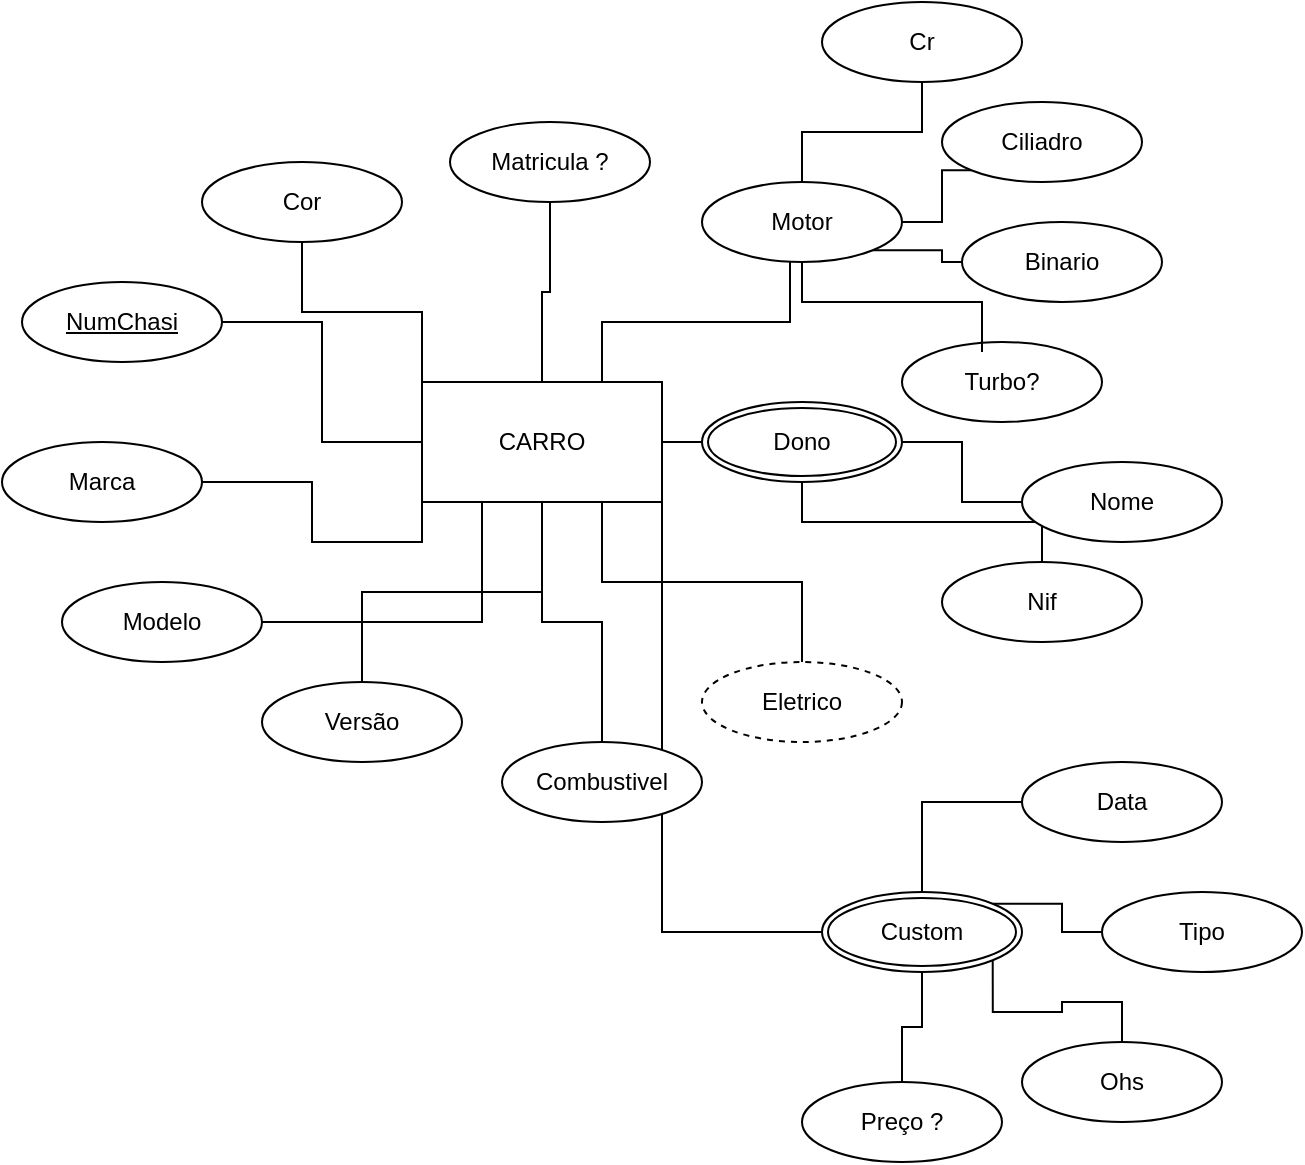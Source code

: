 <mxfile version="28.2.3">
  <diagram name="Página-1" id="65NTWa9vTixoHvyJLuyp">
    <mxGraphModel dx="1186" dy="703" grid="1" gridSize="10" guides="1" tooltips="1" connect="1" arrows="1" fold="1" page="1" pageScale="1" pageWidth="827" pageHeight="1169" math="0" shadow="0">
      <root>
        <mxCell id="0" />
        <mxCell id="1" parent="0" />
        <mxCell id="eFnnyTnAi2UESfnipSbR-25" style="edgeStyle=orthogonalEdgeStyle;rounded=0;orthogonalLoop=1;jettySize=auto;html=1;exitX=0.5;exitY=1;exitDx=0;exitDy=0;endArrow=none;endFill=0;entryX=0.5;entryY=0;entryDx=0;entryDy=0;" edge="1" parent="1" source="f5XwSbRwI6OQG_wg5vea-1" target="eFnnyTnAi2UESfnipSbR-8">
          <mxGeometry relative="1" as="geometry">
            <mxPoint x="420" y="460" as="targetPoint" />
          </mxGeometry>
        </mxCell>
        <mxCell id="eFnnyTnAi2UESfnipSbR-29" style="edgeStyle=orthogonalEdgeStyle;rounded=0;orthogonalLoop=1;jettySize=auto;html=1;exitX=0.75;exitY=1;exitDx=0;exitDy=0;entryX=0.5;entryY=0;entryDx=0;entryDy=0;endArrow=none;endFill=0;" edge="1" parent="1" source="f5XwSbRwI6OQG_wg5vea-1" target="eFnnyTnAi2UESfnipSbR-9">
          <mxGeometry relative="1" as="geometry" />
        </mxCell>
        <mxCell id="eFnnyTnAi2UESfnipSbR-30" style="edgeStyle=orthogonalEdgeStyle;rounded=0;orthogonalLoop=1;jettySize=auto;html=1;exitX=0.25;exitY=1;exitDx=0;exitDy=0;entryX=1;entryY=0.5;entryDx=0;entryDy=0;endArrow=none;endFill=0;" edge="1" parent="1" source="f5XwSbRwI6OQG_wg5vea-1" target="eFnnyTnAi2UESfnipSbR-5">
          <mxGeometry relative="1" as="geometry" />
        </mxCell>
        <mxCell id="eFnnyTnAi2UESfnipSbR-31" style="edgeStyle=orthogonalEdgeStyle;rounded=0;orthogonalLoop=1;jettySize=auto;html=1;exitX=0;exitY=1;exitDx=0;exitDy=0;entryX=1;entryY=0.5;entryDx=0;entryDy=0;endArrow=none;endFill=0;" edge="1" parent="1" source="f5XwSbRwI6OQG_wg5vea-1" target="eFnnyTnAi2UESfnipSbR-4">
          <mxGeometry relative="1" as="geometry" />
        </mxCell>
        <mxCell id="eFnnyTnAi2UESfnipSbR-32" style="edgeStyle=orthogonalEdgeStyle;rounded=0;orthogonalLoop=1;jettySize=auto;html=1;exitX=0;exitY=0.5;exitDx=0;exitDy=0;entryX=1;entryY=0.5;entryDx=0;entryDy=0;endArrow=none;endFill=0;" edge="1" parent="1" source="f5XwSbRwI6OQG_wg5vea-1" target="eFnnyTnAi2UESfnipSbR-3">
          <mxGeometry relative="1" as="geometry" />
        </mxCell>
        <mxCell id="eFnnyTnAi2UESfnipSbR-33" style="edgeStyle=orthogonalEdgeStyle;rounded=0;orthogonalLoop=1;jettySize=auto;html=1;exitX=0;exitY=0;exitDx=0;exitDy=0;entryX=0.5;entryY=1;entryDx=0;entryDy=0;endArrow=none;endFill=0;" edge="1" parent="1" source="f5XwSbRwI6OQG_wg5vea-1" target="eFnnyTnAi2UESfnipSbR-2">
          <mxGeometry relative="1" as="geometry" />
        </mxCell>
        <mxCell id="eFnnyTnAi2UESfnipSbR-35" style="edgeStyle=orthogonalEdgeStyle;rounded=0;orthogonalLoop=1;jettySize=auto;html=1;exitX=0.5;exitY=0;exitDx=0;exitDy=0;entryX=0.5;entryY=1;entryDx=0;entryDy=0;endArrow=none;endFill=0;" edge="1" parent="1" source="f5XwSbRwI6OQG_wg5vea-1" target="eFnnyTnAi2UESfnipSbR-1">
          <mxGeometry relative="1" as="geometry" />
        </mxCell>
        <mxCell id="eFnnyTnAi2UESfnipSbR-40" style="edgeStyle=orthogonalEdgeStyle;rounded=0;orthogonalLoop=1;jettySize=auto;html=1;exitX=1;exitY=0.5;exitDx=0;exitDy=0;entryX=0;entryY=0.5;entryDx=0;entryDy=0;endArrow=none;endFill=0;" edge="1" parent="1" source="f5XwSbRwI6OQG_wg5vea-1" target="eFnnyTnAi2UESfnipSbR-15">
          <mxGeometry relative="1" as="geometry" />
        </mxCell>
        <mxCell id="eFnnyTnAi2UESfnipSbR-42" style="edgeStyle=orthogonalEdgeStyle;rounded=0;orthogonalLoop=1;jettySize=auto;html=1;exitX=0.5;exitY=1;exitDx=0;exitDy=0;entryX=0.5;entryY=0;entryDx=0;entryDy=0;endArrow=none;endFill=0;" edge="1" parent="1" source="f5XwSbRwI6OQG_wg5vea-1" target="eFnnyTnAi2UESfnipSbR-6">
          <mxGeometry relative="1" as="geometry" />
        </mxCell>
        <mxCell id="eFnnyTnAi2UESfnipSbR-45" style="edgeStyle=orthogonalEdgeStyle;rounded=0;orthogonalLoop=1;jettySize=auto;html=1;exitX=1;exitY=1;exitDx=0;exitDy=0;entryX=0;entryY=0.5;entryDx=0;entryDy=0;endArrow=none;endFill=0;" edge="1" parent="1" source="f5XwSbRwI6OQG_wg5vea-1" target="eFnnyTnAi2UESfnipSbR-18">
          <mxGeometry relative="1" as="geometry" />
        </mxCell>
        <mxCell id="f5XwSbRwI6OQG_wg5vea-1" value="CARRO" style="rounded=0;whiteSpace=wrap;html=1;" parent="1" vertex="1">
          <mxGeometry x="350" y="330" width="120" height="60" as="geometry" />
        </mxCell>
        <mxCell id="eFnnyTnAi2UESfnipSbR-1" value="Matricula ?" style="ellipse;whiteSpace=wrap;html=1;align=center;" vertex="1" parent="1">
          <mxGeometry x="364" y="200" width="100" height="40" as="geometry" />
        </mxCell>
        <mxCell id="eFnnyTnAi2UESfnipSbR-2" value="Cor" style="ellipse;whiteSpace=wrap;html=1;align=center;" vertex="1" parent="1">
          <mxGeometry x="240" y="220" width="100" height="40" as="geometry" />
        </mxCell>
        <mxCell id="eFnnyTnAi2UESfnipSbR-3" value="NumChasi" style="ellipse;whiteSpace=wrap;html=1;align=center;fontStyle=4;" vertex="1" parent="1">
          <mxGeometry x="150" y="280" width="100" height="40" as="geometry" />
        </mxCell>
        <mxCell id="eFnnyTnAi2UESfnipSbR-4" value="Marca" style="ellipse;whiteSpace=wrap;html=1;align=center;" vertex="1" parent="1">
          <mxGeometry x="140" y="360" width="100" height="40" as="geometry" />
        </mxCell>
        <mxCell id="eFnnyTnAi2UESfnipSbR-5" value="Modelo" style="ellipse;whiteSpace=wrap;html=1;align=center;" vertex="1" parent="1">
          <mxGeometry x="170" y="430" width="100" height="40" as="geometry" />
        </mxCell>
        <mxCell id="eFnnyTnAi2UESfnipSbR-6" value="Versão" style="ellipse;whiteSpace=wrap;html=1;align=center;" vertex="1" parent="1">
          <mxGeometry x="270" y="480" width="100" height="40" as="geometry" />
        </mxCell>
        <mxCell id="eFnnyTnAi2UESfnipSbR-8" value="Combustivel" style="ellipse;whiteSpace=wrap;html=1;align=center;" vertex="1" parent="1">
          <mxGeometry x="390" y="510" width="100" height="40" as="geometry" />
        </mxCell>
        <mxCell id="eFnnyTnAi2UESfnipSbR-9" value="Eletrico" style="ellipse;whiteSpace=wrap;html=1;align=center;dashed=1;" vertex="1" parent="1">
          <mxGeometry x="490" y="470" width="100" height="40" as="geometry" />
        </mxCell>
        <mxCell id="eFnnyTnAi2UESfnipSbR-37" style="edgeStyle=orthogonalEdgeStyle;rounded=0;orthogonalLoop=1;jettySize=auto;html=1;exitX=0.5;exitY=0;exitDx=0;exitDy=0;entryX=0.5;entryY=1;entryDx=0;entryDy=0;endArrow=none;endFill=0;" edge="1" parent="1" source="eFnnyTnAi2UESfnipSbR-10" target="eFnnyTnAi2UESfnipSbR-11">
          <mxGeometry relative="1" as="geometry" />
        </mxCell>
        <mxCell id="eFnnyTnAi2UESfnipSbR-38" style="edgeStyle=orthogonalEdgeStyle;rounded=0;orthogonalLoop=1;jettySize=auto;html=1;exitX=1;exitY=0.5;exitDx=0;exitDy=0;entryX=0;entryY=1;entryDx=0;entryDy=0;endArrow=none;endFill=0;" edge="1" parent="1" source="eFnnyTnAi2UESfnipSbR-10" target="eFnnyTnAi2UESfnipSbR-12">
          <mxGeometry relative="1" as="geometry" />
        </mxCell>
        <mxCell id="eFnnyTnAi2UESfnipSbR-39" style="edgeStyle=orthogonalEdgeStyle;rounded=0;orthogonalLoop=1;jettySize=auto;html=1;exitX=1;exitY=1;exitDx=0;exitDy=0;entryX=0;entryY=0.5;entryDx=0;entryDy=0;endArrow=none;endFill=0;" edge="1" parent="1" source="eFnnyTnAi2UESfnipSbR-10" target="eFnnyTnAi2UESfnipSbR-13">
          <mxGeometry relative="1" as="geometry" />
        </mxCell>
        <mxCell id="eFnnyTnAi2UESfnipSbR-10" value="Motor" style="ellipse;whiteSpace=wrap;html=1;align=center;" vertex="1" parent="1">
          <mxGeometry x="490" y="230" width="100" height="40" as="geometry" />
        </mxCell>
        <mxCell id="eFnnyTnAi2UESfnipSbR-11" value="Cr" style="ellipse;whiteSpace=wrap;html=1;align=center;" vertex="1" parent="1">
          <mxGeometry x="550" y="140" width="100" height="40" as="geometry" />
        </mxCell>
        <mxCell id="eFnnyTnAi2UESfnipSbR-12" value="Ciliadro" style="ellipse;whiteSpace=wrap;html=1;align=center;" vertex="1" parent="1">
          <mxGeometry x="610" y="190" width="100" height="40" as="geometry" />
        </mxCell>
        <mxCell id="eFnnyTnAi2UESfnipSbR-13" value="Binario" style="ellipse;whiteSpace=wrap;html=1;align=center;" vertex="1" parent="1">
          <mxGeometry x="620" y="250" width="100" height="40" as="geometry" />
        </mxCell>
        <mxCell id="eFnnyTnAi2UESfnipSbR-14" value="Turbo?" style="ellipse;whiteSpace=wrap;html=1;align=center;" vertex="1" parent="1">
          <mxGeometry x="590" y="310" width="100" height="40" as="geometry" />
        </mxCell>
        <mxCell id="eFnnyTnAi2UESfnipSbR-43" style="edgeStyle=orthogonalEdgeStyle;rounded=0;orthogonalLoop=1;jettySize=auto;html=1;exitX=1;exitY=0.5;exitDx=0;exitDy=0;entryX=0;entryY=0.5;entryDx=0;entryDy=0;endArrow=none;endFill=0;" edge="1" parent="1" source="eFnnyTnAi2UESfnipSbR-15" target="eFnnyTnAi2UESfnipSbR-16">
          <mxGeometry relative="1" as="geometry" />
        </mxCell>
        <mxCell id="eFnnyTnAi2UESfnipSbR-44" style="edgeStyle=orthogonalEdgeStyle;rounded=0;orthogonalLoop=1;jettySize=auto;html=1;exitX=0.5;exitY=1;exitDx=0;exitDy=0;entryX=0.5;entryY=0;entryDx=0;entryDy=0;endArrow=none;endFill=0;" edge="1" parent="1" source="eFnnyTnAi2UESfnipSbR-15" target="eFnnyTnAi2UESfnipSbR-17">
          <mxGeometry relative="1" as="geometry" />
        </mxCell>
        <mxCell id="eFnnyTnAi2UESfnipSbR-15" value="Dono" style="ellipse;shape=doubleEllipse;margin=3;whiteSpace=wrap;html=1;align=center;" vertex="1" parent="1">
          <mxGeometry x="490" y="340" width="100" height="40" as="geometry" />
        </mxCell>
        <mxCell id="eFnnyTnAi2UESfnipSbR-16" value="Nome" style="ellipse;whiteSpace=wrap;html=1;align=center;" vertex="1" parent="1">
          <mxGeometry x="650" y="370" width="100" height="40" as="geometry" />
        </mxCell>
        <mxCell id="eFnnyTnAi2UESfnipSbR-17" value="Nif" style="ellipse;whiteSpace=wrap;html=1;align=center;" vertex="1" parent="1">
          <mxGeometry x="610" y="420" width="100" height="40" as="geometry" />
        </mxCell>
        <mxCell id="eFnnyTnAi2UESfnipSbR-46" style="edgeStyle=orthogonalEdgeStyle;rounded=0;orthogonalLoop=1;jettySize=auto;html=1;exitX=0.5;exitY=0;exitDx=0;exitDy=0;entryX=0;entryY=0.5;entryDx=0;entryDy=0;endArrow=none;endFill=0;" edge="1" parent="1" source="eFnnyTnAi2UESfnipSbR-18" target="eFnnyTnAi2UESfnipSbR-19">
          <mxGeometry relative="1" as="geometry" />
        </mxCell>
        <mxCell id="eFnnyTnAi2UESfnipSbR-47" style="edgeStyle=orthogonalEdgeStyle;rounded=0;orthogonalLoop=1;jettySize=auto;html=1;exitX=1;exitY=0;exitDx=0;exitDy=0;entryX=0;entryY=0.5;entryDx=0;entryDy=0;endArrow=none;endFill=0;" edge="1" parent="1" source="eFnnyTnAi2UESfnipSbR-18" target="eFnnyTnAi2UESfnipSbR-20">
          <mxGeometry relative="1" as="geometry" />
        </mxCell>
        <mxCell id="eFnnyTnAi2UESfnipSbR-48" style="edgeStyle=orthogonalEdgeStyle;rounded=0;orthogonalLoop=1;jettySize=auto;html=1;exitX=1;exitY=1;exitDx=0;exitDy=0;endArrow=none;endFill=0;" edge="1" parent="1" source="eFnnyTnAi2UESfnipSbR-18" target="eFnnyTnAi2UESfnipSbR-21">
          <mxGeometry relative="1" as="geometry" />
        </mxCell>
        <mxCell id="eFnnyTnAi2UESfnipSbR-49" style="edgeStyle=orthogonalEdgeStyle;rounded=0;orthogonalLoop=1;jettySize=auto;html=1;exitX=0.5;exitY=1;exitDx=0;exitDy=0;endArrow=none;endFill=0;" edge="1" parent="1" source="eFnnyTnAi2UESfnipSbR-18" target="eFnnyTnAi2UESfnipSbR-22">
          <mxGeometry relative="1" as="geometry" />
        </mxCell>
        <mxCell id="eFnnyTnAi2UESfnipSbR-18" value="Custom" style="ellipse;shape=doubleEllipse;margin=3;whiteSpace=wrap;html=1;align=center;" vertex="1" parent="1">
          <mxGeometry x="550" y="585" width="100" height="40" as="geometry" />
        </mxCell>
        <mxCell id="eFnnyTnAi2UESfnipSbR-19" value="Data" style="ellipse;whiteSpace=wrap;html=1;align=center;" vertex="1" parent="1">
          <mxGeometry x="650" y="520" width="100" height="40" as="geometry" />
        </mxCell>
        <mxCell id="eFnnyTnAi2UESfnipSbR-20" value="Tipo" style="ellipse;whiteSpace=wrap;html=1;align=center;" vertex="1" parent="1">
          <mxGeometry x="690" y="585" width="100" height="40" as="geometry" />
        </mxCell>
        <mxCell id="eFnnyTnAi2UESfnipSbR-21" value="Ohs" style="ellipse;whiteSpace=wrap;html=1;align=center;" vertex="1" parent="1">
          <mxGeometry x="650" y="660" width="100" height="40" as="geometry" />
        </mxCell>
        <mxCell id="eFnnyTnAi2UESfnipSbR-22" value="Preço ?" style="ellipse;whiteSpace=wrap;html=1;align=center;" vertex="1" parent="1">
          <mxGeometry x="540" y="680" width="100" height="40" as="geometry" />
        </mxCell>
        <mxCell id="eFnnyTnAi2UESfnipSbR-36" style="edgeStyle=orthogonalEdgeStyle;rounded=0;orthogonalLoop=1;jettySize=auto;html=1;exitX=0.75;exitY=0;exitDx=0;exitDy=0;entryX=0.44;entryY=1;entryDx=0;entryDy=0;entryPerimeter=0;endArrow=none;endFill=0;" edge="1" parent="1" source="f5XwSbRwI6OQG_wg5vea-1" target="eFnnyTnAi2UESfnipSbR-10">
          <mxGeometry relative="1" as="geometry" />
        </mxCell>
        <mxCell id="eFnnyTnAi2UESfnipSbR-41" style="edgeStyle=orthogonalEdgeStyle;rounded=0;orthogonalLoop=1;jettySize=auto;html=1;exitX=0.5;exitY=1;exitDx=0;exitDy=0;entryX=0.4;entryY=0.125;entryDx=0;entryDy=0;entryPerimeter=0;endArrow=none;endFill=0;" edge="1" parent="1" source="eFnnyTnAi2UESfnipSbR-10" target="eFnnyTnAi2UESfnipSbR-14">
          <mxGeometry relative="1" as="geometry" />
        </mxCell>
      </root>
    </mxGraphModel>
  </diagram>
</mxfile>
